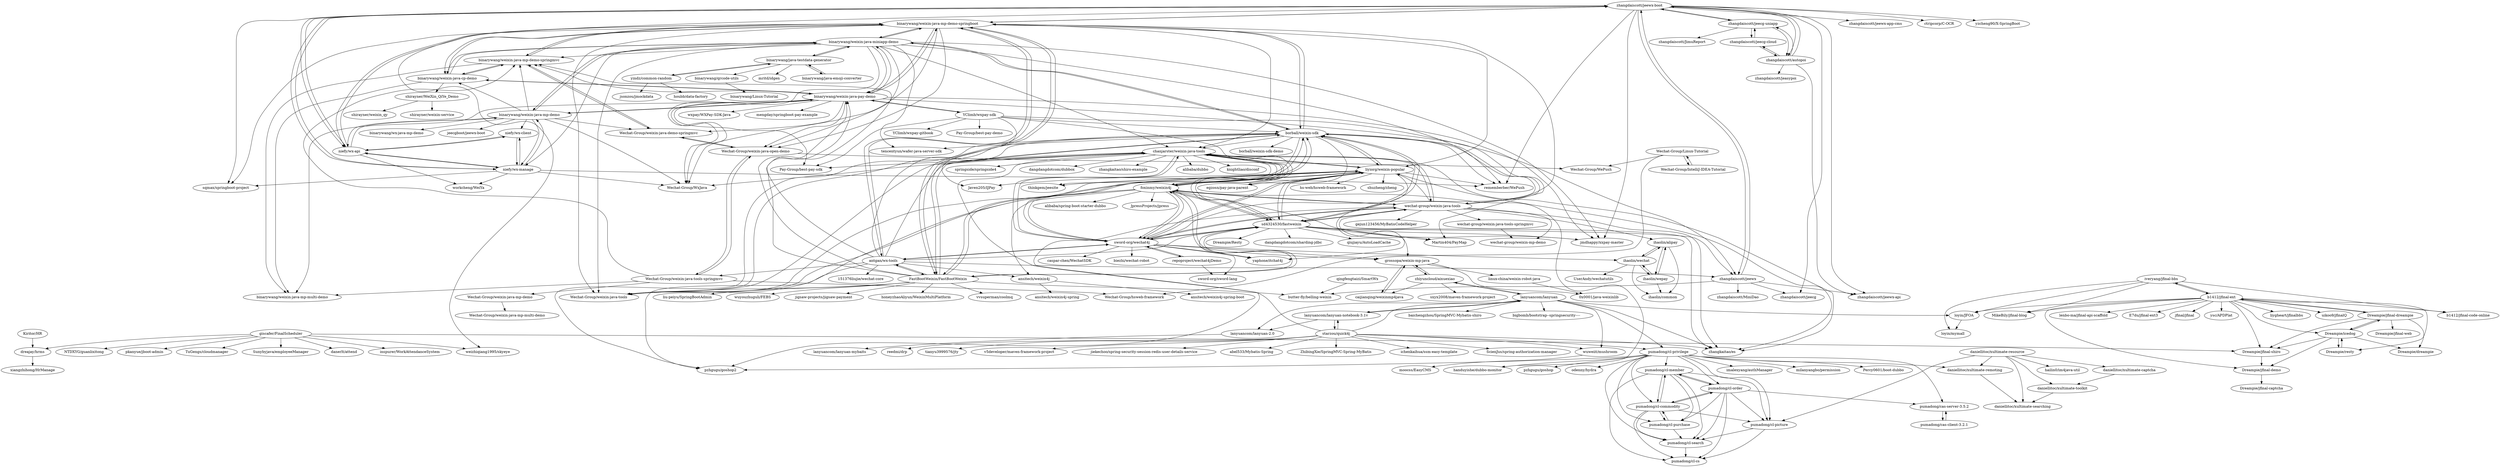 digraph G {
"Kiritor/HR" -> "dreajay/hrms"
"dreajay/hrms" -> "xiangzhihong/HrManage"
"pumadong/cl-member" -> "pumadong/cl-cs"
"pumadong/cl-member" -> "pumadong/cl-order"
"pumadong/cl-member" -> "pumadong/cl-search"
"pumadong/cl-member" -> "pumadong/cl-commodity"
"pumadong/cl-member" -> "pumadong/cl-purchase"
"pumadong/cl-member" -> "pumadong/cl-picture"
"binarywang/java-testdata-generator" -> "binarywang/java-emoji-converter"
"binarywang/java-testdata-generator" -> "yindz/common-random"
"binarywang/java-testdata-generator" -> "mritd/idgen" ["e"=1]
"binarywang/java-testdata-generator" -> "binarywang/weixin-java-miniapp-demo"
"binarywang/java-testdata-generator" -> "binarywang/qrcode-utils"
"binarywang/weixin-java-mp-demo-springmvc" -> "binarywang/weixin-java-mp-multi-demo"
"binarywang/weixin-java-mp-demo-springmvc" -> "Wechat-Group/weixin-java-demo-springmvc"
"binarywang/weixin-java-mp-demo-springmvc" -> "binarywang/weixin-java-mp-demo-springboot"
"binarywang/weixin-java-mp-demo-springmvc" -> "binarywang/weixin-java-cp-demo"
"chanjarster/weixin-java-tools" -> "Wechat-Group/weixin-java-tools" ["e"=1]
"chanjarster/weixin-java-tools" -> "liyiorg/weixin-popular"
"chanjarster/weixin-java-tools" -> "wechat-group/weixin-java-tools"
"chanjarster/weixin-java-tools" -> "thinkgem/jeesite" ["e"=1]
"chanjarster/weixin-java-tools" -> "springside/springside4" ["e"=1]
"chanjarster/weixin-java-tools" -> "zhangkaitao/es" ["e"=1]
"chanjarster/weixin-java-tools" -> "foxinmy/weixin4j"
"chanjarster/weixin-java-tools" -> "sd4324530/fastweixin"
"chanjarster/weixin-java-tools" -> "dangdangdotcom/dubbox" ["e"=1]
"chanjarster/weixin-java-tools" -> "sword-org/wechat4j"
"chanjarster/weixin-java-tools" -> "zhangkaitao/shiro-example" ["e"=1]
"chanjarster/weixin-java-tools" -> "Pay-Group/best-pay-sdk" ["e"=1]
"chanjarster/weixin-java-tools" -> "Wechat-Group/WxJava" ["e"=1]
"chanjarster/weixin-java-tools" -> "alibaba/dubbo" ["e"=1]
"chanjarster/weixin-java-tools" -> "knightliao/disconf" ["e"=1]
"binarywang/java-emoji-converter" -> "binarywang/java-testdata-generator"
"wechat-group/weixin-java-tools" -> "chanjarster/weixin-java-tools"
"wechat-group/weixin-java-tools" -> "wechat-group/weixin-java-tools-springmvc"
"wechat-group/weixin-java-tools" -> "foxinmy/weixin4j"
"wechat-group/weixin-java-tools" -> "wechat-group/weixin-mp-demo"
"wechat-group/weixin-java-tools" -> "sword-org/wechat4j"
"wechat-group/weixin-java-tools" -> "borball/weixin-sdk"
"wechat-group/weixin-java-tools" -> "liyiorg/weixin-popular"
"wechat-group/weixin-java-tools" -> "zhangkaitao/es" ["e"=1]
"wechat-group/weixin-java-tools" -> "sd4324530/fastweixin"
"wechat-group/weixin-java-tools" -> "Martin404/PayMap" ["e"=1]
"wechat-group/weixin-java-tools" -> "pzhgugu/goshop2" ["e"=1]
"wechat-group/weixin-java-tools" -> "ihaolin/alipay"
"wechat-group/weixin-java-tools" -> "gejun123456/MyBatisCodeHelper" ["e"=1]
"lanyuancom/lanyuan" -> "lanyuancom/lanyuan-notebook-3.1v"
"lanyuancom/lanyuan" -> "lanyuancom/lanyuan-2.0"
"lanyuancom/lanyuan" -> "loyin/JFOA"
"lanyuancom/lanyuan" -> "zhiyuncloud/aixuexiao"
"lanyuancom/lanyuan" -> "baichengzhou/SpringMVC-Mybatis-shiro" ["e"=1]
"lanyuancom/lanyuan" -> "zhangkaitao/es" ["e"=1]
"lanyuancom/lanyuan" -> "wuweiit/mushroom"
"lanyuancom/lanyuan" -> "bigbomb/bootstrap--springsecurity----"
"lanyuancom/lanyuan" -> "pumadong/cl-privilege"
"Wechat-Group/IntelliJ-IDEA-Tutorial" -> "Wechat-Group/Linux-Tutorial"
"Wechat-Group/weixin-java-tools-springmvc" -> "Wechat-Group/weixin-java-open-demo"
"Wechat-Group/weixin-java-tools-springmvc" -> "Wechat-Group/weixin-java-mp-demo"
"Wechat-Group/weixin-java-tools-springmvc" -> "binarywang/weixin-java-mp-multi-demo"
"Wechat-Group/weixin-java-tools-springmvc" -> "Wechat-Group/hsweb-framework"
"Wechat-Group/weixin-java-tools-springmvc" -> "binarywang/weixin-java-mp-demo-springmvc"
"pumadong/cl-privilege" -> "pumadong/cl-member"
"pumadong/cl-privilege" -> "pumadong/cl-search"
"pumadong/cl-privilege" -> "pumadong/cl-commodity"
"pumadong/cl-privilege" -> "pumadong/cl-order"
"pumadong/cl-privilege" -> "pumadong/cl-picture"
"pumadong/cl-privilege" -> "pumadong/cas-server-3.5.2"
"pumadong/cl-privilege" -> "daniellitoc/xultimate-remoting"
"pumadong/cl-privilege" -> "imalexyang/authManager" ["e"=1]
"pumadong/cl-privilege" -> "milanyangbo/permission" ["e"=1]
"pumadong/cl-privilege" -> "pumadong/cl-purchase"
"pumadong/cl-privilege" -> "handuyishe/dubbo-monitor" ["e"=1]
"pumadong/cl-privilege" -> "Percy0601/boot-dubbo" ["e"=1]
"pumadong/cl-privilege" -> "pzhgugu/goshop" ["e"=1]
"pumadong/cl-privilege" -> "pzhgugu/goshop2" ["e"=1]
"pumadong/cl-privilege" -> "odenny/hydra" ["e"=1]
"yindz/common-random" -> "binarywang/java-testdata-generator"
"yindz/common-random" -> "houbb/data-factory"
"yindz/common-random" -> "jsonzou/jmockdata" ["e"=1]
"zhangdaiscott/jeewx" -> "zhangdaiscott/jeecg" ["e"=1]
"zhangdaiscott/jeewx" -> "zhangdaiscott/jeewx-boot"
"zhangdaiscott/jeewx" -> "zhangdaiscott/jeewx-api"
"zhangdaiscott/jeewx" -> "zhangdaiscott/MiniDao" ["e"=1]
"zhangdaiscott/jeewx" -> "butter-fly/belling-weixin"
"zhangdaiscott/jeecg-cloud" -> "zhangdaiscott/jeecg-uniapp"
"zhangdaiscott/jeecg-cloud" -> "zhangdaiscott/autopoi"
"antgan/wx-tools" -> "151376liujie/wechat-core"
"antgan/wx-tools" -> "binarywang/weixin-java-mp-demo-springboot"
"antgan/wx-tools" -> "sword-org/wechat4j"
"antgan/wx-tools" -> "FastBootWeixin/FastBootWeixin"
"antgan/wx-tools" -> "borball/weixin-sdk"
"antgan/wx-tools" -> "ansitech/weixin4j"
"antgan/wx-tools" -> "sd4324530/fastweixin"
"antgan/wx-tools" -> "chanjarster/weixin-java-tools"
"antgan/wx-tools" -> "zhangdaiscott/jeewx"
"antgan/wx-tools" -> "Wechat-Group/weixin-java-tools" ["e"=1]
"antgan/wx-tools" -> "Wechat-Group/weixin-java-tools-springmvc"
"antgan/wx-tools" -> "binarywang/weixin-java-pay-demo"
"niefy/wx-api" -> "niefy/wx-manage"
"niefy/wx-api" -> "niefy/wx-client"
"niefy/wx-api" -> "zhangdaiscott/jeewx-boot"
"niefy/wx-api" -> "binarywang/weixin-java-mp-demo-springboot"
"niefy/wx-api" -> "binarywang/weixin-java-mp-demo"
"niefy/wx-api" -> "workcheng/WeiYa" ["e"=1]
"pumadong/cl-order" -> "pumadong/cl-cs"
"pumadong/cl-order" -> "pumadong/cl-commodity"
"pumadong/cl-order" -> "pumadong/cl-search"
"pumadong/cl-order" -> "pumadong/cl-member"
"pumadong/cl-order" -> "pumadong/cas-server-3.5.2"
"pumadong/cl-order" -> "pumadong/cl-purchase"
"pumadong/cl-order" -> "pumadong/cl-picture"
"starzou/quick4j" -> "jiekechoo/spring-security-session-redis-user-details-service"
"starzou/quick4j" -> "lanyuancom/lanyuan-notebook-3.1v"
"starzou/quick4j" -> "abel533/Mybatis-Spring" ["e"=1]
"starzou/quick4j" -> "zhangkaitao/es" ["e"=1]
"starzou/quick4j" -> "ZhibingXie/SpringMVC-Spring-MyBatis" ["e"=1]
"starzou/quick4j" -> "pumadong/cl-privilege"
"starzou/quick4j" -> "ichenkaihua/ssm-easy-template" ["e"=1]
"starzou/quick4j" -> "ScienJus/spring-authorization-manager" ["e"=1]
"starzou/quick4j" -> "wuweiit/mushroom"
"starzou/quick4j" -> "reedmi/drp" ["e"=1]
"starzou/quick4j" -> "tianyu3999576/jty" ["e"=1]
"starzou/quick4j" -> "chanjarster/weixin-java-tools"
"starzou/quick4j" -> "lanyuancom/lanyuan"
"starzou/quick4j" -> "v5developer/maven-framework-project" ["e"=1]
"wuweiit/mushroom" -> "moocss/EasyCMS"
"zhangdaiscott/autopoi" -> "zhangdaiscott/jeecg-uniapp"
"zhangdaiscott/autopoi" -> "zhangdaiscott/jeewx-boot"
"zhangdaiscott/autopoi" -> "zhangdaiscott/jeewx-api"
"zhangdaiscott/autopoi" -> "zhangdaiscott/jeecg-cloud"
"zhangdaiscott/autopoi" -> "zhangdaiscott/jeasypoi"
"binarywang/weixin-java-mp-demo" -> "binarywang/weixin-java-miniapp-demo"
"binarywang/weixin-java-mp-demo" -> "niefy/wx-manage"
"binarywang/weixin-java-mp-demo" -> "binarywang/weixin-java-pay-demo"
"binarywang/weixin-java-mp-demo" -> "niefy/wx-api"
"binarywang/weixin-java-mp-demo" -> "binarywang/weixin-java-cp-demo"
"binarywang/weixin-java-mp-demo" -> "binarywang/wx-java-mp-demo"
"binarywang/weixin-java-mp-demo" -> "Wechat-Group/WxJava" ["e"=1]
"binarywang/weixin-java-mp-demo" -> "binarywang/weixin-java-mp-demo-springmvc"
"binarywang/weixin-java-mp-demo" -> "niefy/wx-client"
"binarywang/weixin-java-mp-demo" -> "Wechat-Group/weixin-java-demo-springmvc"
"binarywang/weixin-java-mp-demo" -> "jeecgboot/jeewx-boot" ["e"=1]
"zhangdaiscott/jeecg-uniapp" -> "zhangdaiscott/jeecg-cloud"
"zhangdaiscott/jeecg-uniapp" -> "zhangdaiscott/autopoi"
"zhangdaiscott/jeecg-uniapp" -> "zhangdaiscott/jeewx-boot"
"zhangdaiscott/jeecg-uniapp" -> "zhangdaiscott/JimuReport" ["e"=1]
"niefy/wx-manage" -> "niefy/wx-api"
"niefy/wx-manage" -> "niefy/wx-client"
"niefy/wx-manage" -> "rememberber/WePush" ["e"=1]
"niefy/wx-manage" -> "workcheng/WeiYa" ["e"=1]
"niefy/wx-manage" -> "binarywang/weixin-java-mp-demo"
"niefy/wx-manage" -> "zhangdaiscott/jeewx-boot"
"niefy/wx-manage" -> "Wechat-Group/WxJava" ["e"=1]
"niefy/wx-manage" -> "sqmax/springboot-project" ["e"=1]
"ihaolin/wechat" -> "ihaolin/wepay"
"ihaolin/wechat" -> "ihaolin/alipay"
"ihaolin/wechat" -> "UserAndy/wechatutils"
"ihaolin/wechat" -> "ihaolin/common"
"liyiorg/weixin-popular" -> "chanjarster/weixin-java-tools"
"liyiorg/weixin-popular" -> "borball/weixin-sdk"
"liyiorg/weixin-popular" -> "Wechat-Group/weixin-java-tools" ["e"=1]
"liyiorg/weixin-popular" -> "foxinmy/weixin4j"
"liyiorg/weixin-popular" -> "sword-org/wechat4j"
"liyiorg/weixin-popular" -> "sd4324530/fastweixin"
"liyiorg/weixin-popular" -> "egzosn/pay-java-parent" ["e"=1]
"liyiorg/weixin-popular" -> "thinkgem/jeesite" ["e"=1]
"liyiorg/weixin-popular" -> "rememberber/WePush" ["e"=1]
"liyiorg/weixin-popular" -> "hs-web/hsweb-framework" ["e"=1]
"liyiorg/weixin-popular" -> "Javen205/IJPay" ["e"=1]
"liyiorg/weixin-popular" -> "yaphone/itchat4j" ["e"=1]
"liyiorg/weixin-popular" -> "zhangkaitao/es" ["e"=1]
"liyiorg/weixin-popular" -> "FastBootWeixin/FastBootWeixin"
"liyiorg/weixin-popular" -> "shuzheng/zheng" ["e"=1]
"sd4324530/fastweixin" -> "chanjarster/weixin-java-tools"
"sd4324530/fastweixin" -> "liyiorg/weixin-popular"
"sd4324530/fastweixin" -> "foxinmy/weixin4j"
"sd4324530/fastweixin" -> "sword-org/wechat4j"
"sd4324530/fastweixin" -> "borball/weixin-sdk"
"sd4324530/fastweixin" -> "qiujiayu/AutoLoadCache" ["e"=1]
"sd4324530/fastweixin" -> "grossopa/weixin-mp-java"
"sd4324530/fastweixin" -> "FastBootWeixin/FastBootWeixin"
"sd4324530/fastweixin" -> "Dreampie/Resty" ["e"=1]
"sd4324530/fastweixin" -> "zhangkaitao/es" ["e"=1]
"sd4324530/fastweixin" -> "zhangdaiscott/jeewx"
"sd4324530/fastweixin" -> "dangdangdotcom/sharding-jdbc" ["e"=1]
"sd4324530/fastweixin" -> "Martin404/PayMap" ["e"=1]
"sd4324530/fastweixin" -> "wechat-group/weixin-java-tools"
"sd4324530/fastweixin" -> "jmdhappy/xxpay-master" ["e"=1]
"binarywang/weixin-java-mp-demo-springboot" -> "binarywang/weixin-java-miniapp-demo"
"binarywang/weixin-java-mp-demo-springboot" -> "binarywang/weixin-java-mp-demo-springmvc"
"binarywang/weixin-java-mp-demo-springboot" -> "binarywang/weixin-java-pay-demo"
"binarywang/weixin-java-mp-demo-springboot" -> "zhangdaiscott/jeewx-boot"
"binarywang/weixin-java-mp-demo-springboot" -> "sqmax/springboot-project" ["e"=1]
"binarywang/weixin-java-mp-demo-springboot" -> "FastBootWeixin/FastBootWeixin"
"binarywang/weixin-java-mp-demo-springboot" -> "borball/weixin-sdk"
"binarywang/weixin-java-mp-demo-springboot" -> "Wechat-Group/weixin-java-tools" ["e"=1]
"binarywang/weixin-java-mp-demo-springboot" -> "binarywang/weixin-java-cp-demo"
"binarywang/weixin-java-mp-demo-springboot" -> "Wechat-Group/weixin-java-open-demo"
"binarywang/weixin-java-mp-demo-springboot" -> "niefy/wx-api"
"binarywang/weixin-java-mp-demo-springboot" -> "chanjarster/weixin-java-tools"
"binarywang/weixin-java-mp-demo-springboot" -> "antgan/wx-tools"
"binarywang/weixin-java-mp-demo-springboot" -> "Wechat-Group/WxJava" ["e"=1]
"binarywang/weixin-java-mp-demo-springboot" -> "liyiorg/weixin-popular"
"binarywang/weixin-java-miniapp-demo" -> "binarywang/weixin-java-pay-demo"
"binarywang/weixin-java-miniapp-demo" -> "binarywang/weixin-java-mp-demo"
"binarywang/weixin-java-miniapp-demo" -> "binarywang/weixin-java-mp-demo-springboot"
"binarywang/weixin-java-miniapp-demo" -> "binarywang/weixin-java-cp-demo"
"binarywang/weixin-java-miniapp-demo" -> "Wechat-Group/WxJava" ["e"=1]
"binarywang/weixin-java-miniapp-demo" -> "binarywang/weixin-java-mp-demo-springmvc"
"binarywang/weixin-java-miniapp-demo" -> "borball/weixin-sdk"
"binarywang/weixin-java-miniapp-demo" -> "Wechat-Group/weixin-java-open-demo"
"binarywang/weixin-java-miniapp-demo" -> "rememberber/WePush" ["e"=1]
"binarywang/weixin-java-miniapp-demo" -> "tencentyun/wafer-java-server-sdk" ["e"=1]
"binarywang/weixin-java-miniapp-demo" -> "binarywang/java-testdata-generator"
"binarywang/weixin-java-miniapp-demo" -> "chanjarster/weixin-java-tools"
"binarywang/weixin-java-miniapp-demo" -> "jmdhappy/xxpay-master" ["e"=1]
"binarywang/weixin-java-miniapp-demo" -> "Wechat-Group/weixin-java-tools" ["e"=1]
"binarywang/weixin-java-miniapp-demo" -> "niefy/wx-manage"
"giscafer/FinalScheduler" -> "NTDXYG/guanlixitong"
"giscafer/FinalScheduler" -> "pkanyue/jboot-admin" ["e"=1]
"giscafer/FinalScheduler" -> "dreajay/hrms"
"giscafer/FinalScheduler" -> "weizhiqiang1995/skyeye" ["e"=1]
"giscafer/FinalScheduler" -> "TuGengs/cloudmanager" ["e"=1]
"giscafer/FinalScheduler" -> "Sunybyjava/employeeManager"
"giscafer/FinalScheduler" -> "Dreampie/jfinal-shiro"
"giscafer/FinalScheduler" -> "danerlt/attend" ["e"=1]
"giscafer/FinalScheduler" -> "inspurer/WorkAttendanceSystem" ["e"=1]
"FastBootWeixin/FastBootWeixin" -> "binarywang/weixin-java-mp-demo-springboot"
"FastBootWeixin/FastBootWeixin" -> "borball/weixin-sdk"
"FastBootWeixin/FastBootWeixin" -> "liyiorg/weixin-popular"
"FastBootWeixin/FastBootWeixin" -> "binarywang/weixin-java-mp-demo-springmvc"
"FastBootWeixin/FastBootWeixin" -> "sd4324530/fastweixin"
"FastBootWeixin/FastBootWeixin" -> "antgan/wx-tools"
"FastBootWeixin/FastBootWeixin" -> "liu-peiyu/SpringBootAdmin" ["e"=1]
"FastBootWeixin/FastBootWeixin" -> "Wechat-Group/weixin-java-tools" ["e"=1]
"FastBootWeixin/FastBootWeixin" -> "butter-fly/belling-weixin"
"FastBootWeixin/FastBootWeixin" -> "binarywang/weixin-java-pay-demo"
"FastBootWeixin/FastBootWeixin" -> "wuyouzhuguli/FEBS" ["e"=1]
"FastBootWeixin/FastBootWeixin" -> "jigsaw-projects/jigsaw-payment" ["e"=1]
"FastBootWeixin/FastBootWeixin" -> "honeyzhaoAliyun/WeixinMultiPlatform"
"FastBootWeixin/FastBootWeixin" -> "vvsuperman/coolmq" ["e"=1]
"borball/weixin-sdk" -> "borball/weixin-sdk-demo"
"borball/weixin-sdk" -> "liyiorg/weixin-popular"
"borball/weixin-sdk" -> "foxinmy/weixin4j"
"borball/weixin-sdk" -> "chanjarster/weixin-java-tools"
"borball/weixin-sdk" -> "binarywang/weixin-java-mp-demo-springboot"
"borball/weixin-sdk" -> "sd4324530/fastweixin"
"borball/weixin-sdk" -> "pzhgugu/goshop2" ["e"=1]
"borball/weixin-sdk" -> "egzosn/pay-java-parent" ["e"=1]
"borball/weixin-sdk" -> "Wechat-Group/weixin-java-tools" ["e"=1]
"borball/weixin-sdk" -> "FastBootWeixin/FastBootWeixin"
"borball/weixin-sdk" -> "sword-org/wechat4j"
"borball/weixin-sdk" -> "wechat-group/weixin-java-tools"
"borball/weixin-sdk" -> "rememberber/WePush" ["e"=1]
"borball/weixin-sdk" -> "tencentyun/wafer-java-server-sdk" ["e"=1]
"borball/weixin-sdk" -> "binarywang/weixin-java-miniapp-demo"
"binarywang/weixin-java-cp-demo" -> "binarywang/weixin-java-mp-demo-springmvc"
"binarywang/weixin-java-cp-demo" -> "binarywang/weixin-java-miniapp-demo"
"binarywang/weixin-java-cp-demo" -> "binarywang/weixin-java-pay-demo"
"binarywang/weixin-java-cp-demo" -> "binarywang/weixin-java-mp-multi-demo"
"binarywang/weixin-java-cp-demo" -> "binarywang/weixin-java-mp-demo-springboot"
"binarywang/weixin-java-cp-demo" -> "shirayner/WeiXin_QiYe_Demo"
"binarywang/weixin-java-pay-demo" -> "binarywang/weixin-java-miniapp-demo"
"binarywang/weixin-java-pay-demo" -> "binarywang/weixin-java-mp-demo-springboot"
"binarywang/weixin-java-pay-demo" -> "binarywang/weixin-java-mp-demo-springmvc"
"binarywang/weixin-java-pay-demo" -> "binarywang/weixin-java-mp-demo"
"binarywang/weixin-java-pay-demo" -> "binarywang/weixin-java-cp-demo"
"binarywang/weixin-java-pay-demo" -> "YClimb/wxpay-sdk"
"binarywang/weixin-java-pay-demo" -> "Wechat-Group/weixin-java-demo-springmvc"
"binarywang/weixin-java-pay-demo" -> "jmdhappy/xxpay-master" ["e"=1]
"binarywang/weixin-java-pay-demo" -> "Wechat-Group/weixin-java-open-demo"
"binarywang/weixin-java-pay-demo" -> "wxpay/WXPay-SDK-Java"
"binarywang/weixin-java-pay-demo" -> "mengday/springboot-pay-example"
"binarywang/weixin-java-pay-demo" -> "Pay-Group/best-pay-sdk" ["e"=1]
"binarywang/weixin-java-pay-demo" -> "Wechat-Group/WxJava" ["e"=1]
"binarywang/weixin-java-pay-demo" -> "Martin404/PayMap" ["e"=1]
"binarywang/weixin-java-pay-demo" -> "binarywang/weixin-java-mp-multi-demo"
"zhangdaiscott/jeewx-boot" -> "binarywang/weixin-java-mp-demo-springboot"
"zhangdaiscott/jeewx-boot" -> "zhangdaiscott/autopoi"
"zhangdaiscott/jeewx-boot" -> "zhangdaiscott/jeecg-uniapp"
"zhangdaiscott/jeewx-boot" -> "zhangdaiscott/jeewx-app-cms"
"zhangdaiscott/jeewx-boot" -> "niefy/wx-api"
"zhangdaiscott/jeewx-boot" -> "zhangdaiscott/jeewx"
"zhangdaiscott/jeewx-boot" -> "niefy/wx-manage"
"zhangdaiscott/jeewx-boot" -> "zhangdaiscott/jeecg" ["e"=1]
"zhangdaiscott/jeewx-boot" -> "zhangdaiscott/jeewx-api"
"zhangdaiscott/jeewx-boot" -> "rememberber/WePush" ["e"=1]
"zhangdaiscott/jeewx-boot" -> "sqmax/springboot-project" ["e"=1]
"zhangdaiscott/jeewx-boot" -> "jmdhappy/xxpay-master" ["e"=1]
"zhangdaiscott/jeewx-boot" -> "ctripcorp/C-OCR" ["e"=1]
"zhangdaiscott/jeewx-boot" -> "yzcheng90/X-SpringBoot" ["e"=1]
"zhangdaiscott/jeewx-boot" -> "weizhiqiang1995/skyeye" ["e"=1]
"foxinmy/weixin4j" -> "sword-org/wechat4j"
"foxinmy/weixin4j" -> "borball/weixin-sdk"
"foxinmy/weixin4j" -> "liyiorg/weixin-popular"
"foxinmy/weixin4j" -> "chanjarster/weixin-java-tools"
"foxinmy/weixin4j" -> "wechat-group/weixin-java-tools"
"foxinmy/weixin4j" -> "sd4324530/fastweixin"
"foxinmy/weixin4j" -> "ansitech/weixin4j"
"foxinmy/weixin4j" -> "grossopa/weixin-mp-java"
"foxinmy/weixin4j" -> "pzhgugu/goshop2" ["e"=1]
"foxinmy/weixin4j" -> "jmdhappy/xxpay-master" ["e"=1]
"foxinmy/weixin4j" -> "alibaba/spring-boot-starter-dubbo" ["e"=1]
"foxinmy/weixin4j" -> "handuyishe/dubbo-monitor" ["e"=1]
"foxinmy/weixin4j" -> "Wechat-Group/weixin-java-tools" ["e"=1]
"foxinmy/weixin4j" -> "JpressProjects/jpress" ["e"=1]
"foxinmy/weixin4j" -> "yaphone/itchat4j" ["e"=1]
"lanyuancom/lanyuan-notebook-3.1v" -> "lanyuancom/lanyuan"
"lanyuancom/lanyuan-notebook-3.1v" -> "lanyuancom/lanyuan-2.0"
"lanyuancom/lanyuan-notebook-3.1v" -> "starzou/quick4j"
"YClimb/wxpay-sdk" -> "YClimb/wxpay-gitbook"
"YClimb/wxpay-sdk" -> "binarywang/weixin-java-pay-demo"
"YClimb/wxpay-sdk" -> "egzosn/pay-java-parent" ["e"=1]
"YClimb/wxpay-sdk" -> "zhangdaiscott/jeewx"
"YClimb/wxpay-sdk" -> "Javen205/IJPay" ["e"=1]
"YClimb/wxpay-sdk" -> "Pay-Group/best-pay-demo" ["e"=1]
"YClimb/wxpay-sdk" -> "Pay-Group/best-pay-sdk" ["e"=1]
"YClimb/wxpay-sdk" -> "borball/weixin-sdk"
"binarywang/qrcode-utils" -> "binarywang/Linux-Tutorial"
"ansitech/weixin4j" -> "ansitech/weixin4j-spring"
"ansitech/weixin4j" -> "ansitech/weixin4j-spring-boot"
"shirayner/WeiXin_QiYe_Demo" -> "shirayner/weixin-service"
"shirayner/WeiXin_QiYe_Demo" -> "shirayner/weixin_qy"
"Dreampie/jfinal-dreampie" -> "b1412/jfinal-ext"
"Dreampie/jfinal-dreampie" -> "Dreampie/jfinal-web"
"Dreampie/jfinal-dreampie" -> "Dreampie/jfinal-shiro"
"Dreampie/jfinal-dreampie" -> "Dreampie/icedog"
"Dreampie/jfinal-dreampie" -> "Dreampie/dreampie"
"sword-org/wechat4j" -> "repoproject/wechat4jDemo"
"sword-org/wechat4j" -> "foxinmy/weixin4j"
"sword-org/wechat4j" -> "liyiorg/weixin-popular"
"sword-org/wechat4j" -> "chanjarster/weixin-java-tools"
"sword-org/wechat4j" -> "sd4324530/fastweixin"
"sword-org/wechat4j" -> "ihaolin/wechat"
"sword-org/wechat4j" -> "wechat-group/weixin-java-tools"
"sword-org/wechat4j" -> "caspar-chen/WechatSDK"
"sword-org/wechat4j" -> "borball/weixin-sdk"
"sword-org/wechat4j" -> "grossopa/weixin-mp-java"
"sword-org/wechat4j" -> "biezhi/wechat-robot" ["e"=1]
"sword-org/wechat4j" -> "antgan/wx-tools"
"sword-org/wechat4j" -> "binarywang/weixin-java-mp-demo-springboot"
"sword-org/wechat4j" -> "sword-org/sword-lang"
"sword-org/wechat4j" -> "yaphone/itchat4j" ["e"=1]
"loyin/JFOA" -> "loyin/mymall"
"repoproject/wechat4jDemo" -> "sword-org/sword-lang"
"repoproject/wechat4jDemo" -> "sword-org/wechat4j"
"grossopa/weixin-mp-java" -> "caijianqing/weixinmp4java"
"grossopa/weixin-mp-java" -> "zhiyuncloud/aixuexiao"
"grossopa/weixin-mp-java" -> "linux-china/weixin-robot-java"
"grossopa/weixin-mp-java" -> "0x0001/java-weixinlib"
"niefy/wx-client" -> "niefy/wx-api"
"niefy/wx-client" -> "niefy/wx-manage"
"iveryang/jfinal-bbs" -> "MikeBily/jfinal-blog"
"iveryang/jfinal-bbs" -> "b1412/jfinal-ext"
"iveryang/jfinal-bbs" -> "loyin/JFOA"
"iveryang/jfinal-bbs" -> "loyin/mymall"
"iveryang/jfinal-bbs" -> "b1412/jfinal-code-online"
"Wechat-Group/weixin-java-open-demo" -> "Wechat-Group/weixin-java-tools-springmvc"
"Wechat-Group/weixin-java-open-demo" -> "Wechat-Group/weixin-java-demo-springmvc"
"Wechat-Group/weixin-java-open-demo" -> "Wechat-Group/WePush"
"qingfengtaizi/SmartWx" -> "butter-fly/belling-weixin"
"Wechat-Group/weixin-java-demo-springmvc" -> "Wechat-Group/weixin-java-open-demo"
"Wechat-Group/weixin-java-demo-springmvc" -> "binarywang/weixin-java-mp-demo-springmvc"
"b1412/jfinal-ext" -> "Dreampie/jfinal-dreampie"
"b1412/jfinal-ext" -> "iveryang/jfinal-bbs"
"b1412/jfinal-ext" -> "loyin/JFOA"
"b1412/jfinal-ext" -> "b1412/jfinal-code-online"
"b1412/jfinal-ext" -> "lenbo-ma/jfinal-api-scaffold"
"b1412/jfinal-ext" -> "E7du/jfinal-ext3"
"b1412/jfinal-ext" -> "Dreampie/icedog"
"b1412/jfinal-ext" -> "jfinal/jfinal" ["e"=1]
"b1412/jfinal-ext" -> "MikeBily/jfinal-blog"
"b1412/jfinal-ext" -> "ysc/APDPlat" ["e"=1]
"b1412/jfinal-ext" -> "Dreampie/jfinal-demo"
"b1412/jfinal-ext" -> "Dreampie/jfinal-shiro"
"b1412/jfinal-ext" -> "Dreampie/resty"
"b1412/jfinal-ext" -> "liygheart/jfinalbbs"
"b1412/jfinal-ext" -> "uikoo9/jfinalQ"
"daniellitoc/xultimate-captcha" -> "daniellitoc/xultimate-toolkit"
"ihaolin/wepay" -> "ihaolin/alipay"
"ihaolin/wepay" -> "ihaolin/wechat"
"ihaolin/wepay" -> "ihaolin/common"
"zhiyuncloud/aixuexiao" -> "grossopa/weixin-mp-java"
"zhiyuncloud/aixuexiao" -> "lanyuancom/lanyuan"
"zhiyuncloud/aixuexiao" -> "caijianqing/weixinmp4java"
"zhiyuncloud/aixuexiao" -> "sxyx2008/maven-framework-project" ["e"=1]
"pumadong/cl-commodity" -> "pumadong/cl-search"
"pumadong/cl-commodity" -> "pumadong/cl-order"
"pumadong/cl-commodity" -> "pumadong/cl-purchase"
"pumadong/cl-commodity" -> "pumadong/cl-picture"
"pumadong/cl-commodity" -> "pumadong/cl-member"
"pumadong/cl-commodity" -> "pumadong/cl-cs"
"daniellitoc/xultimate-resource" -> "daniellitoc/xultimate-toolkit"
"daniellitoc/xultimate-resource" -> "daniellitoc/xultimate-captcha"
"daniellitoc/xultimate-resource" -> "daniellitoc/xultimate-searching"
"daniellitoc/xultimate-resource" -> "hailin0/im4java-util"
"daniellitoc/xultimate-resource" -> "pumadong/cl-picture"
"daniellitoc/xultimate-resource" -> "daniellitoc/xultimate-remoting"
"wechat-group/weixin-java-tools-springmvc" -> "wechat-group/weixin-mp-demo"
"Wechat-Group/Linux-Tutorial" -> "Wechat-Group/IntelliJ-IDEA-Tutorial"
"Wechat-Group/Linux-Tutorial" -> "Wechat-Group/hsweb-framework"
"Wechat-Group/Linux-Tutorial" -> "Wechat-Group/WePush"
"Dreampie/icedog" -> "Dreampie/jfinal-dreampie"
"Dreampie/icedog" -> "Dreampie/jfinal-demo"
"Dreampie/icedog" -> "Dreampie/dreampie"
"Dreampie/icedog" -> "Dreampie/jfinal-shiro"
"Dreampie/icedog" -> "Dreampie/resty"
"daniellitoc/xultimate-toolkit" -> "daniellitoc/xultimate-searching"
"Dreampie/jfinal-shiro" -> "Dreampie/jfinal-demo"
"lanyuancom/lanyuan-2.0" -> "lanyuancom/lanyuan-mybaits"
"ihaolin/alipay" -> "ihaolin/wepay"
"ihaolin/alipay" -> "ihaolin/wechat"
"ihaolin/alipay" -> "ihaolin/common"
"pumadong/cl-purchase" -> "pumadong/cl-search"
"pumadong/cl-purchase" -> "pumadong/cl-commodity"
"daniellitoc/xultimate-remoting" -> "daniellitoc/xultimate-searching"
"Wechat-Group/weixin-java-mp-demo" -> "Wechat-Group/weixin-java-mp-multi-demo"
"linux-china/weixin-robot-java" -> "0x0001/java-weixinlib"
"pumadong/cl-picture" -> "pumadong/cl-search"
"pumadong/cl-picture" -> "pumadong/cl-cs"
"Dreampie/jfinal-demo" -> "Dreampie/jfinal-captcha"
"Dreampie/resty" -> "Dreampie/icedog"
"caijianqing/weixinmp4java" -> "grossopa/weixin-mp-java"
"pumadong/cas-server-3.5.2" -> "pumadong/cas-client-3.2.1"
"pumadong/cl-search" -> "pumadong/cl-cs"
"pumadong/cas-client-3.2.1" -> "pumadong/cas-server-3.5.2"
"Kiritor/HR" ["l"="8.063,19.546"]
"dreajay/hrms" ["l"="8.064,19.578"]
"xiangzhihong/HrManage" ["l"="8.04,19.569"]
"pumadong/cl-member" ["l"="8.339,19.833"]
"pumadong/cl-cs" ["l"="8.345,19.807"]
"pumadong/cl-order" ["l"="8.323,19.828"]
"pumadong/cl-search" ["l"="8.337,19.822"]
"pumadong/cl-commodity" ["l"="8.329,19.813"]
"pumadong/cl-purchase" ["l"="8.313,19.82"]
"pumadong/cl-picture" ["l"="8.353,19.822"]
"binarywang/java-testdata-generator" ["l"="8.418,20.202"]
"binarywang/java-emoji-converter" ["l"="8.438,20.229"]
"yindz/common-random" ["l"="8.469,20.214"]
"mritd/idgen" ["l"="29.677,34.193"]
"binarywang/weixin-java-miniapp-demo" ["l"="8.327,20.178"]
"binarywang/qrcode-utils" ["l"="8.461,20.183"]
"binarywang/weixin-java-mp-demo-springmvc" ["l"="8.321,20.194"]
"binarywang/weixin-java-mp-multi-demo" ["l"="8.341,20.192"]
"Wechat-Group/weixin-java-demo-springmvc" ["l"="8.353,20.202"]
"binarywang/weixin-java-mp-demo-springboot" ["l"="8.29,20.18"]
"binarywang/weixin-java-cp-demo" ["l"="8.314,20.21"]
"chanjarster/weixin-java-tools" ["l"="8.273,20.096"]
"Wechat-Group/weixin-java-tools" ["l"="6.559,18.126"]
"liyiorg/weixin-popular" ["l"="8.223,20.138"]
"wechat-group/weixin-java-tools" ["l"="8.208,20.113"]
"thinkgem/jeesite" ["l"="9.939,21.394"]
"springside/springside4" ["l"="9.773,21.318"]
"zhangkaitao/es" ["l"="9.861,21.316"]
"foxinmy/weixin4j" ["l"="8.222,20.092"]
"sd4324530/fastweixin" ["l"="8.247,20.121"]
"dangdangdotcom/dubbox" ["l"="9.754,21.306"]
"sword-org/wechat4j" ["l"="8.242,20.097"]
"zhangkaitao/shiro-example" ["l"="9.935,21.364"]
"Pay-Group/best-pay-sdk" ["l"="6.621,18.136"]
"Wechat-Group/WxJava" ["l"="6.59,17.967"]
"alibaba/dubbo" ["l"="9.741,21.402"]
"knightliao/disconf" ["l"="9.729,21.294"]
"wechat-group/weixin-java-tools-springmvc" ["l"="8.164,20.129"]
"wechat-group/weixin-mp-demo" ["l"="8.172,20.114"]
"borball/weixin-sdk" ["l"="8.251,20.144"]
"Martin404/PayMap" ["l"="10.003,21.129"]
"pzhgugu/goshop2" ["l"="6.761,18.39"]
"ihaolin/alipay" ["l"="8.131,20.097"]
"gejun123456/MyBatisCodeHelper" ["l"="10.295,21.337"]
"lanyuancom/lanyuan" ["l"="8.25,19.895"]
"lanyuancom/lanyuan-notebook-3.1v" ["l"="8.271,19.906"]
"lanyuancom/lanyuan-2.0" ["l"="8.256,19.872"]
"loyin/JFOA" ["l"="8.186,19.791"]
"zhiyuncloud/aixuexiao" ["l"="8.236,19.964"]
"baichengzhou/SpringMVC-Mybatis-shiro" ["l"="10.161,21.279"]
"wuweiit/mushroom" ["l"="8.302,19.909"]
"bigbomb/bootstrap--springsecurity----" ["l"="8.219,19.88"]
"pumadong/cl-privilege" ["l"="8.318,19.852"]
"Wechat-Group/IntelliJ-IDEA-Tutorial" ["l"="8.463,20.119"]
"Wechat-Group/Linux-Tutorial" ["l"="8.437,20.13"]
"Wechat-Group/weixin-java-tools-springmvc" ["l"="8.355,20.15"]
"Wechat-Group/weixin-java-open-demo" ["l"="8.355,20.174"]
"Wechat-Group/weixin-java-mp-demo" ["l"="8.386,20.115"]
"Wechat-Group/hsweb-framework" ["l"="8.402,20.134"]
"pumadong/cas-server-3.5.2" ["l"="8.295,19.827"]
"daniellitoc/xultimate-remoting" ["l"="8.377,19.831"]
"imalexyang/authManager" ["l"="6.688,18.544"]
"milanyangbo/permission" ["l"="6.704,18.474"]
"handuyishe/dubbo-monitor" ["l"="9.709,21.107"]
"Percy0601/boot-dubbo" ["l"="9.762,21.122"]
"pzhgugu/goshop" ["l"="6.718,18.487"]
"odenny/hydra" ["l"="9.697,21.121"]
"houbb/data-factory" ["l"="8.503,20.227"]
"jsonzou/jmockdata" ["l"="10.016,21.43"]
"zhangdaiscott/jeewx" ["l"="8.258,20.223"]
"zhangdaiscott/jeecg" ["l"="10.081,21.39"]
"zhangdaiscott/jeewx-boot" ["l"="8.293,20.269"]
"zhangdaiscott/jeewx-api" ["l"="8.267,20.282"]
"zhangdaiscott/MiniDao" ["l"="10.257,21.407"]
"butter-fly/belling-weixin" ["l"="8.216,20.222"]
"zhangdaiscott/jeecg-cloud" ["l"="8.267,20.342"]
"zhangdaiscott/jeecg-uniapp" ["l"="8.269,20.313"]
"zhangdaiscott/autopoi" ["l"="8.287,20.318"]
"antgan/wx-tools" ["l"="8.275,20.146"]
"151376liujie/wechat-core" ["l"="8.219,20.178"]
"FastBootWeixin/FastBootWeixin" ["l"="8.262,20.168"]
"ansitech/weixin4j" ["l"="8.192,20.092"]
"binarywang/weixin-java-pay-demo" ["l"="8.295,20.207"]
"niefy/wx-api" ["l"="8.319,20.243"]
"niefy/wx-manage" ["l"="8.337,20.263"]
"niefy/wx-client" ["l"="8.357,20.254"]
"binarywang/weixin-java-mp-demo" ["l"="8.341,20.224"]
"workcheng/WeiYa" ["l"="6.852,18.292"]
"starzou/quick4j" ["l"="8.282,19.938"]
"jiekechoo/spring-security-session-redis-user-details-service" ["l"="8.247,19.934"]
"abel533/Mybatis-Spring" ["l"="9.982,21.328"]
"ZhibingXie/SpringMVC-Spring-MyBatis" ["l"="6.69,18.405"]
"ichenkaihua/ssm-easy-template" ["l"="6.755,18.441"]
"ScienJus/spring-authorization-manager" ["l"="10.217,21.343"]
"reedmi/drp" ["l"="6.637,18.41"]
"tianyu3999576/jty" ["l"="7.265,20.476"]
"v5developer/maven-framework-project" ["l"="6.728,19.439"]
"moocss/EasyCMS" ["l"="8.337,19.911"]
"zhangdaiscott/jeasypoi" ["l"="8.299,20.36"]
"binarywang/wx-java-mp-demo" ["l"="8.378,20.237"]
"jeecgboot/jeewx-boot" ["l"="9.651,-10.955"]
"zhangdaiscott/JimuReport" ["l"="6.971,17.939"]
"rememberber/WePush" ["l"="6.674,18.126"]
"sqmax/springboot-project" ["l"="6.815,18.202"]
"ihaolin/wechat" ["l"="8.137,20.075"]
"ihaolin/wepay" ["l"="8.104,20.079"]
"UserAndy/wechatutils" ["l"="8.112,20.046"]
"ihaolin/common" ["l"="8.111,20.094"]
"egzosn/pay-java-parent" ["l"="6.712,18.139"]
"hs-web/hsweb-framework" ["l"="6.733,18.159"]
"Javen205/IJPay" ["l"="6.693,18.092"]
"yaphone/itchat4j" ["l"="15.803,5.181"]
"shuzheng/zheng" ["l"="6.65,18.084"]
"qiujiayu/AutoLoadCache" ["l"="9.782,21.191"]
"grossopa/weixin-mp-java" ["l"="8.231,20.027"]
"Dreampie/Resty" ["l"="9.749,21.428"]
"dangdangdotcom/sharding-jdbc" ["l"="9.67,21.248"]
"jmdhappy/xxpay-master" ["l"="6.767,18.237"]
"tencentyun/wafer-java-server-sdk" ["l"="14.766,-10.087"]
"giscafer/FinalScheduler" ["l"="8.084,19.617"]
"NTDXYG/guanlixitong" ["l"="8.1,19.595"]
"pkanyue/jboot-admin" ["l"="9.824,21.597"]
"weizhiqiang1995/skyeye" ["l"="7.135,20.777"]
"TuGengs/cloudmanager" ["l"="0.501,18.605"]
"Sunybyjava/employeeManager" ["l"="8.053,19.616"]
"Dreampie/jfinal-shiro" ["l"="8.113,19.672"]
"danerlt/attend" ["l"="0.385,17.676"]
"inspurer/WorkAttendanceSystem" ["l"="35.186,33.615"]
"liu-peiyu/SpringBootAdmin" ["l"="6.903,18.408"]
"wuyouzhuguli/FEBS" ["l"="6.923,18.384"]
"jigsaw-projects/jigsaw-payment" ["l"="9.887,21.099"]
"honeyzhaoAliyun/WeixinMultiPlatform" ["l"="8.314,20.131"]
"vvsuperman/coolmq" ["l"="9.835,21.102"]
"borball/weixin-sdk-demo" ["l"="8.194,20.168"]
"shirayner/WeiXin_QiYe_Demo" ["l"="8.252,20.247"]
"YClimb/wxpay-sdk" ["l"="8.239,20.204"]
"wxpay/WXPay-SDK-Java" ["l"="8.244,20.266"]
"mengday/springboot-pay-example" ["l"="8.277,20.244"]
"zhangdaiscott/jeewx-app-cms" ["l"="8.321,20.311"]
"ctripcorp/C-OCR" ["l"="6.553,17.981"]
"yzcheng90/X-SpringBoot" ["l"="6.969,18.169"]
"alibaba/spring-boot-starter-dubbo" ["l"="9.737,21.099"]
"JpressProjects/jpress" ["l"="9.869,21.45"]
"YClimb/wxpay-gitbook" ["l"="8.196,20.215"]
"Pay-Group/best-pay-demo" ["l"="6.519,18.215"]
"binarywang/Linux-Tutorial" ["l"="8.488,20.175"]
"ansitech/weixin4j-spring" ["l"="8.17,20.086"]
"ansitech/weixin4j-spring-boot" ["l"="8.175,20.072"]
"shirayner/weixin-service" ["l"="8.223,20.266"]
"shirayner/weixin_qy" ["l"="8.226,20.253"]
"Dreampie/jfinal-dreampie" ["l"="8.117,19.713"]
"b1412/jfinal-ext" ["l"="8.147,19.716"]
"Dreampie/jfinal-web" ["l"="8.096,19.731"]
"Dreampie/icedog" ["l"="8.117,19.695"]
"Dreampie/dreampie" ["l"="8.097,19.714"]
"repoproject/wechat4jDemo" ["l"="8.24,20.062"]
"caspar-chen/WechatSDK" ["l"="8.206,20.056"]
"biezhi/wechat-robot" ["l"="15.784,5.16"]
"sword-org/sword-lang" ["l"="8.258,20.065"]
"loyin/mymall" ["l"="8.171,19.774"]
"caijianqing/weixinmp4java" ["l"="8.235,19.998"]
"linux-china/weixin-robot-java" ["l"="8.195,20.001"]
"0x0001/java-weixinlib" ["l"="8.214,20.009"]
"iveryang/jfinal-bbs" ["l"="8.16,19.753"]
"MikeBily/jfinal-blog" ["l"="8.136,19.744"]
"b1412/jfinal-code-online" ["l"="8.174,19.734"]
"Wechat-Group/WePush" ["l"="8.406,20.153"]
"qingfengtaizi/SmartWx" ["l"="8.172,20.246"]
"lenbo-ma/jfinal-api-scaffold" ["l"="8.183,19.685"]
"E7du/jfinal-ext3" ["l"="8.164,19.704"]
"jfinal/jfinal" ["l"="9.832,21.404"]
"ysc/APDPlat" ["l"="8.771,20.174"]
"Dreampie/jfinal-demo" ["l"="8.135,19.679"]
"Dreampie/resty" ["l"="8.096,19.696"]
"liygheart/jfinalbbs" ["l"="8.157,19.686"]
"uikoo9/jfinalQ" ["l"="8.182,19.713"]
"daniellitoc/xultimate-captcha" ["l"="8.43,19.792"]
"daniellitoc/xultimate-toolkit" ["l"="8.422,19.811"]
"sxyx2008/maven-framework-project" ["l"="6.723,19.37"]
"daniellitoc/xultimate-resource" ["l"="8.397,19.803"]
"daniellitoc/xultimate-searching" ["l"="8.402,19.822"]
"hailin0/im4java-util" ["l"="8.405,19.773"]
"lanyuancom/lanyuan-mybaits" ["l"="8.246,19.854"]
"Wechat-Group/weixin-java-mp-multi-demo" ["l"="8.405,20.095"]
"Dreampie/jfinal-captcha" ["l"="8.141,19.657"]
"pumadong/cas-client-3.2.1" ["l"="8.282,19.812"]
}